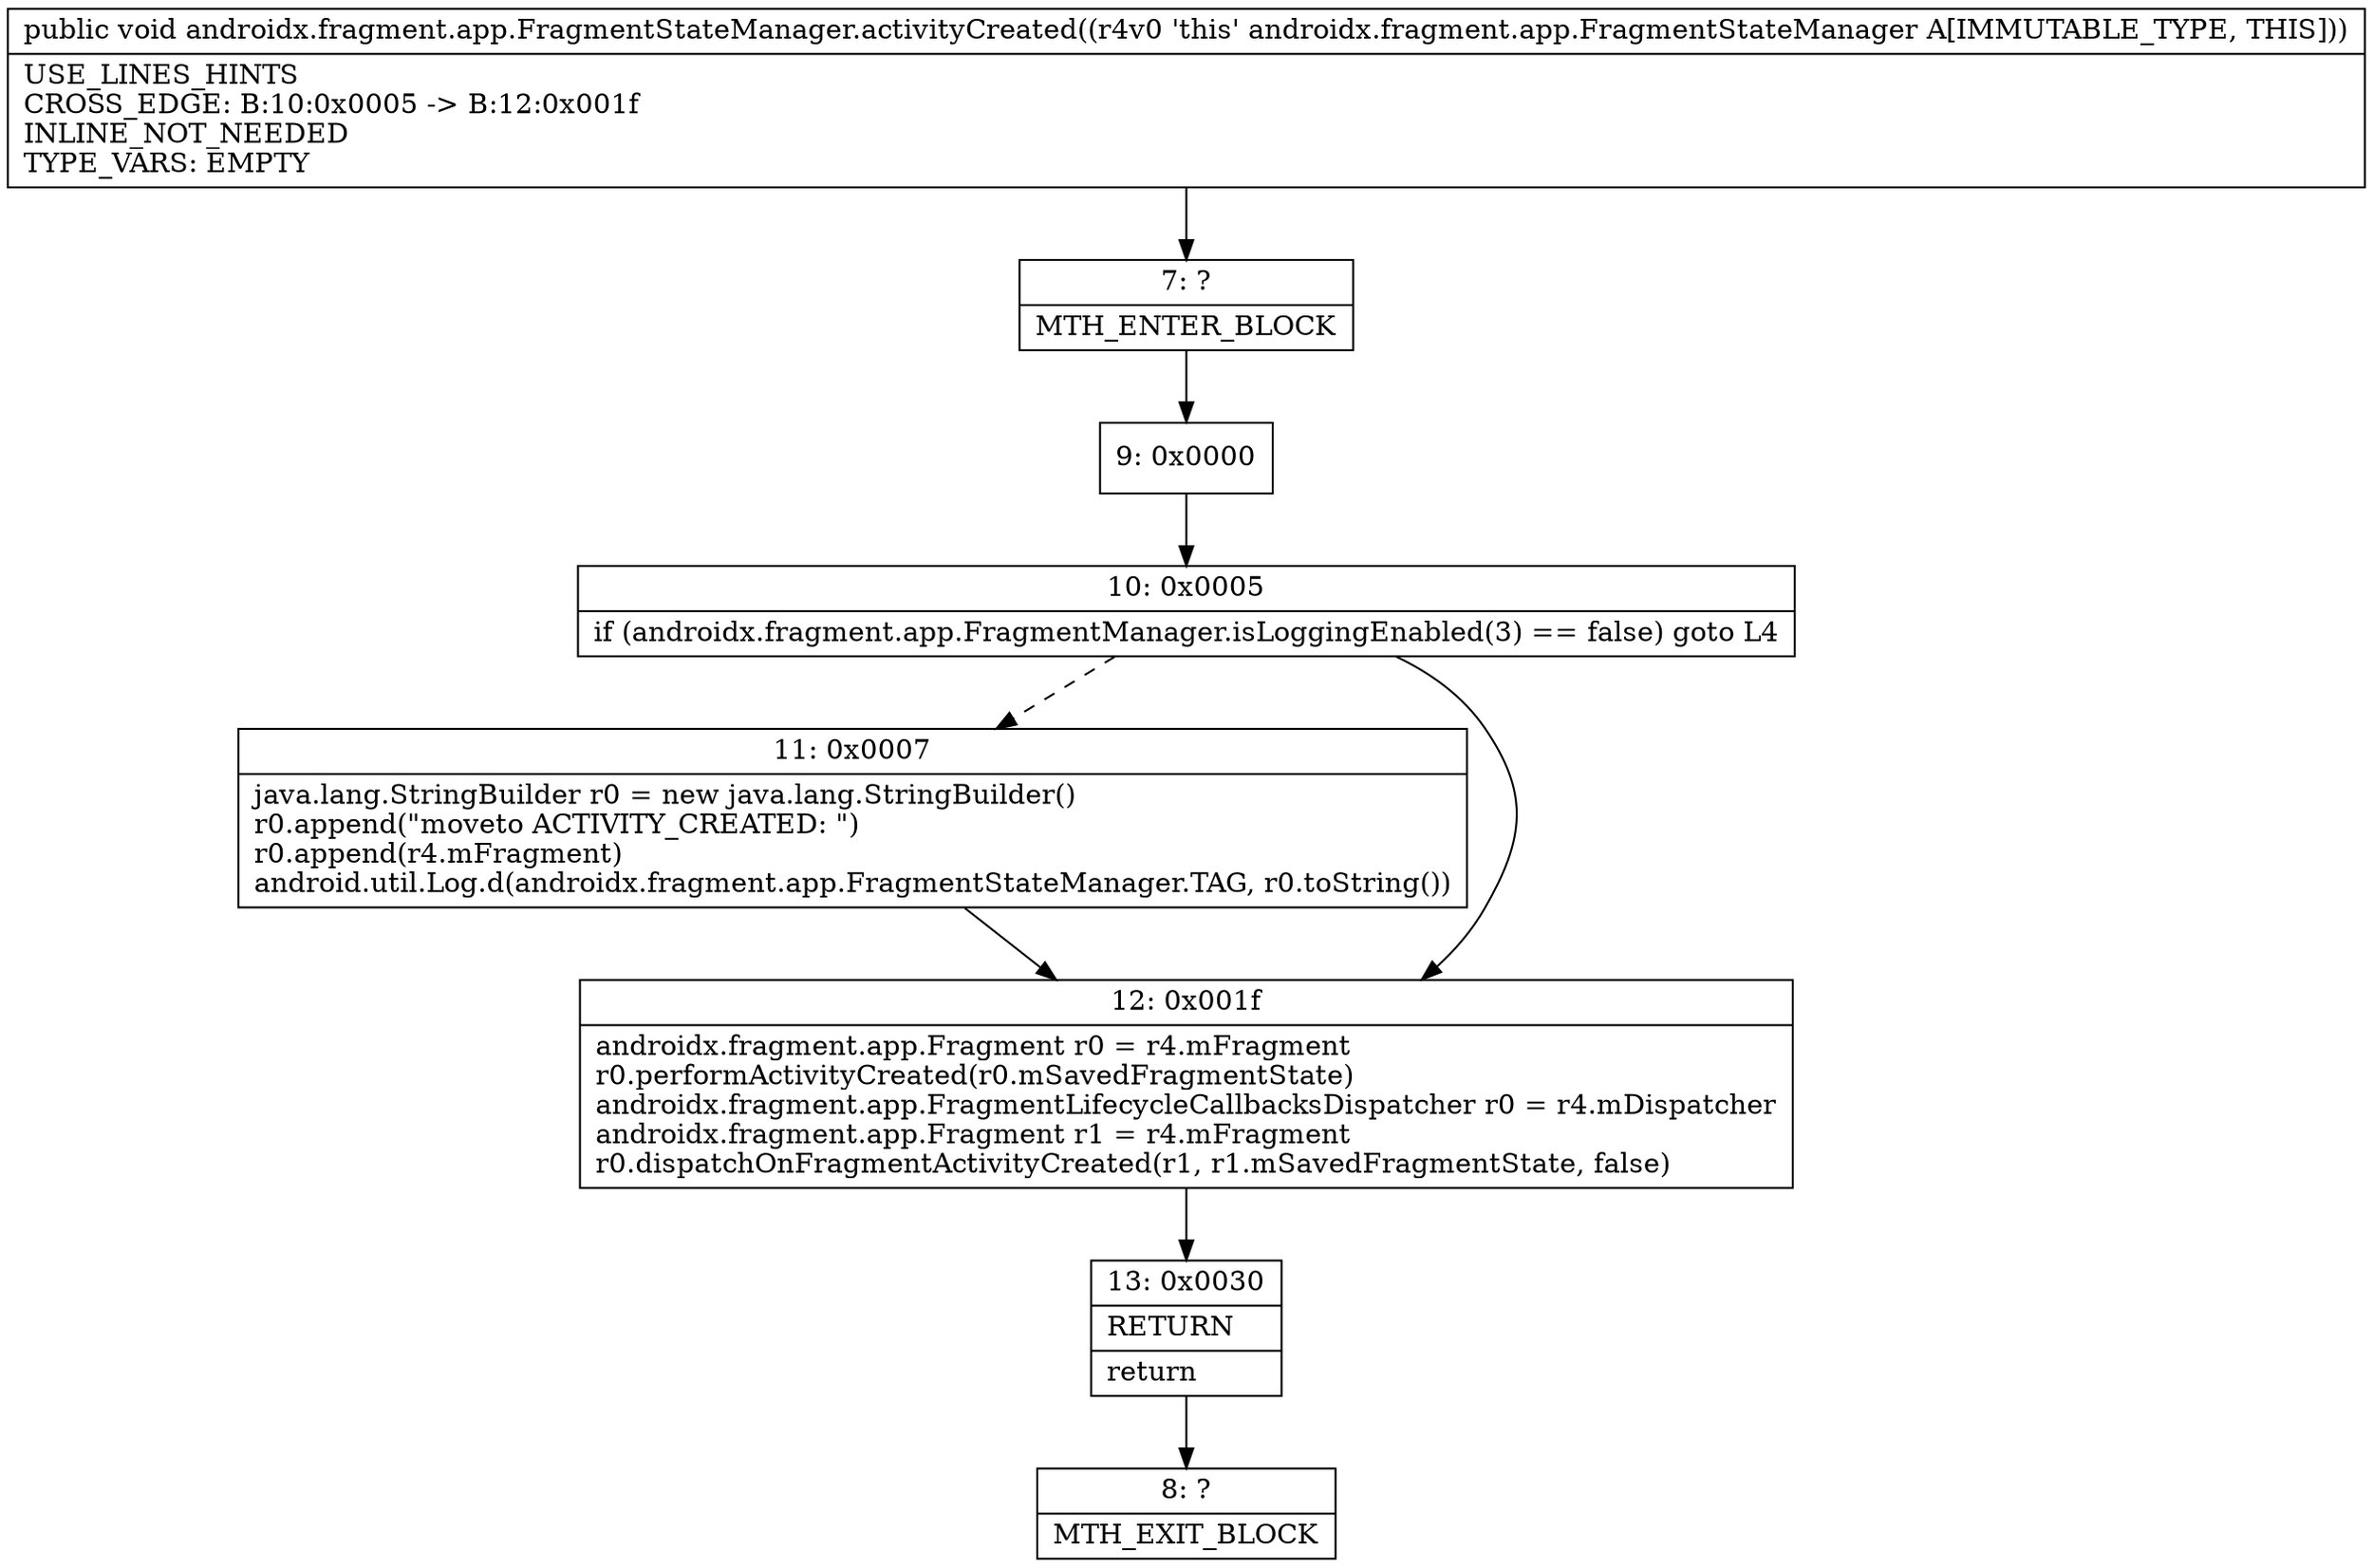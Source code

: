 digraph "CFG forandroidx.fragment.app.FragmentStateManager.activityCreated()V" {
Node_7 [shape=record,label="{7\:\ ?|MTH_ENTER_BLOCK\l}"];
Node_9 [shape=record,label="{9\:\ 0x0000}"];
Node_10 [shape=record,label="{10\:\ 0x0005|if (androidx.fragment.app.FragmentManager.isLoggingEnabled(3) == false) goto L4\l}"];
Node_11 [shape=record,label="{11\:\ 0x0007|java.lang.StringBuilder r0 = new java.lang.StringBuilder()\lr0.append(\"moveto ACTIVITY_CREATED: \")\lr0.append(r4.mFragment)\landroid.util.Log.d(androidx.fragment.app.FragmentStateManager.TAG, r0.toString())\l}"];
Node_12 [shape=record,label="{12\:\ 0x001f|androidx.fragment.app.Fragment r0 = r4.mFragment\lr0.performActivityCreated(r0.mSavedFragmentState)\landroidx.fragment.app.FragmentLifecycleCallbacksDispatcher r0 = r4.mDispatcher\landroidx.fragment.app.Fragment r1 = r4.mFragment\lr0.dispatchOnFragmentActivityCreated(r1, r1.mSavedFragmentState, false)\l}"];
Node_13 [shape=record,label="{13\:\ 0x0030|RETURN\l|return\l}"];
Node_8 [shape=record,label="{8\:\ ?|MTH_EXIT_BLOCK\l}"];
MethodNode[shape=record,label="{public void androidx.fragment.app.FragmentStateManager.activityCreated((r4v0 'this' androidx.fragment.app.FragmentStateManager A[IMMUTABLE_TYPE, THIS]))  | USE_LINES_HINTS\lCROSS_EDGE: B:10:0x0005 \-\> B:12:0x001f\lINLINE_NOT_NEEDED\lTYPE_VARS: EMPTY\l}"];
MethodNode -> Node_7;Node_7 -> Node_9;
Node_9 -> Node_10;
Node_10 -> Node_11[style=dashed];
Node_10 -> Node_12;
Node_11 -> Node_12;
Node_12 -> Node_13;
Node_13 -> Node_8;
}

